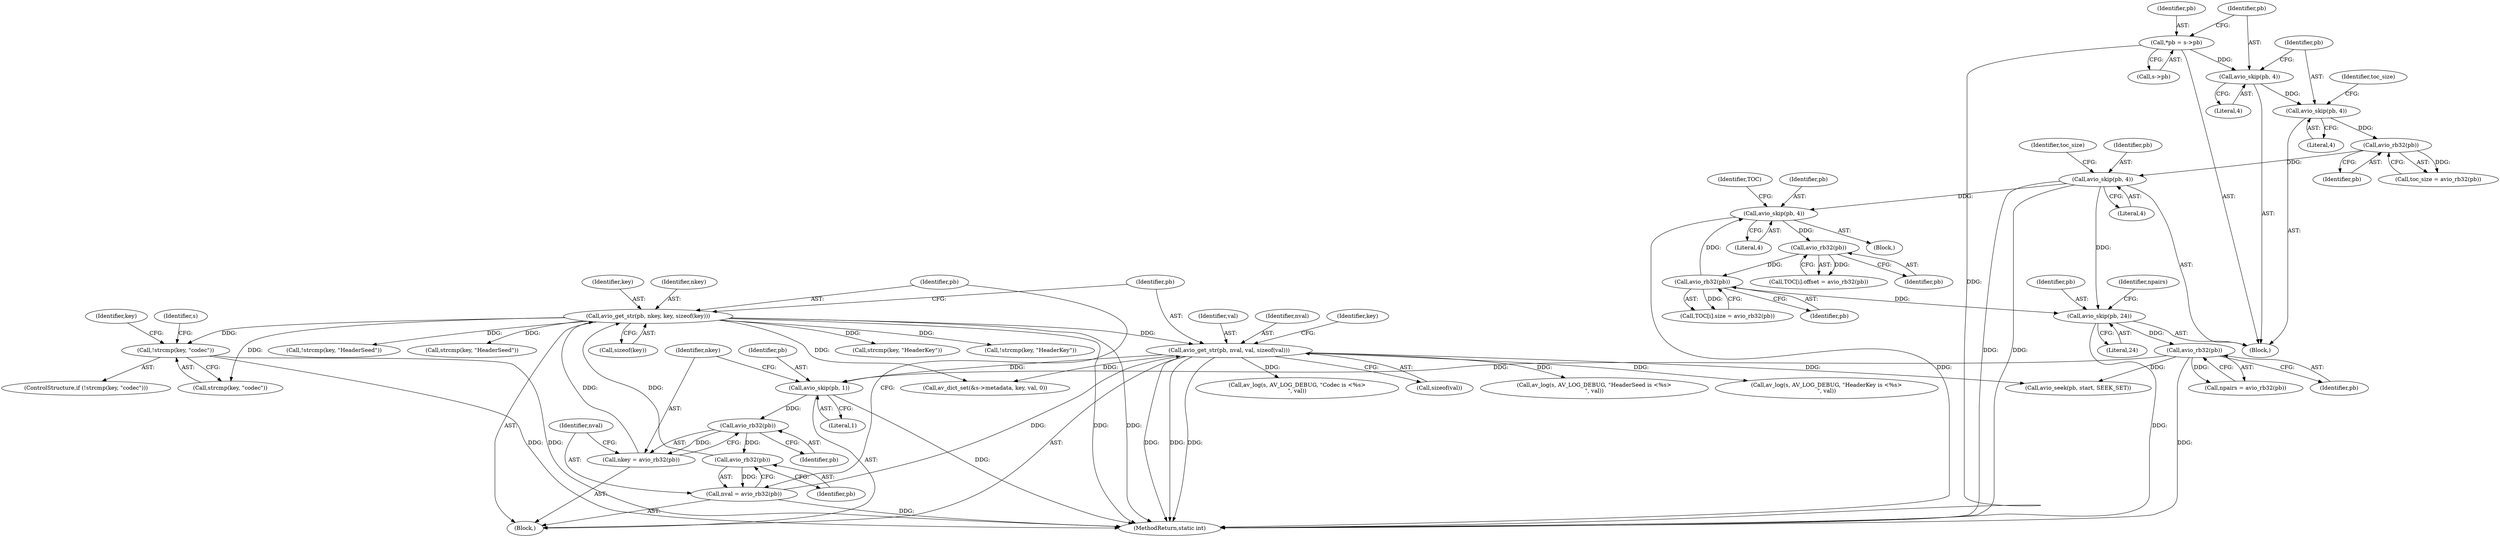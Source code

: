 digraph "0_FFmpeg_ed188f6dcdf0935c939ed813cf8745d50742014b@API" {
"1000289" [label="(Call,!strcmp(key, \"codec\"))"];
"1000276" [label="(Call,avio_get_str(pb, nkey, key, sizeof(key)))"];
"1000274" [label="(Call,avio_rb32(pb))"];
"1000270" [label="(Call,avio_rb32(pb))"];
"1000265" [label="(Call,avio_skip(pb, 1))"];
"1000237" [label="(Call,avio_rb32(pb))"];
"1000232" [label="(Call,avio_skip(pb, 24))"];
"1000194" [label="(Call,avio_skip(pb, 4))"];
"1000192" [label="(Call,avio_rb32(pb))"];
"1000187" [label="(Call,avio_skip(pb, 4))"];
"1000184" [label="(Call,avio_skip(pb, 4))"];
"1000177" [label="(Call,*pb = s->pb)"];
"1000230" [label="(Call,avio_rb32(pb))"];
"1000222" [label="(Call,avio_rb32(pb))"];
"1000213" [label="(Call,avio_skip(pb, 4))"];
"1000282" [label="(Call,avio_get_str(pb, nval, val, sizeof(val)))"];
"1000272" [label="(Call,nval = avio_rb32(pb))"];
"1000268" [label="(Call,nkey = avio_rb32(pb))"];
"1000285" [label="(Identifier,val)"];
"1000284" [label="(Identifier,nval)"];
"1000199" [label="(Identifier,toc_size)"];
"1000291" [label="(Identifier,key)"];
"1000128" [label="(Block,)"];
"1000177" [label="(Call,*pb = s->pb)"];
"1000277" [label="(Identifier,pb)"];
"1000238" [label="(Identifier,pb)"];
"1000267" [label="(Literal,1)"];
"1000212" [label="(Block,)"];
"1000288" [label="(ControlStructure,if (!strcmp(key, \"codec\")))"];
"1000282" [label="(Call,avio_get_str(pb, nval, val, sizeof(val)))"];
"1000178" [label="(Identifier,pb)"];
"1000761" [label="(Call,avio_seek(pb, start, SEEK_SET))"];
"1000283" [label="(Identifier,pb)"];
"1000276" [label="(Call,avio_get_str(pb, nkey, key, sizeof(key)))"];
"1000269" [label="(Identifier,nkey)"];
"1000232" [label="(Call,avio_skip(pb, 24))"];
"1000223" [label="(Identifier,pb)"];
"1000273" [label="(Identifier,nval)"];
"1000270" [label="(Call,avio_rb32(pb))"];
"1000224" [label="(Call,TOC[i].size = avio_rb32(pb))"];
"1000194" [label="(Call,avio_skip(pb, 4))"];
"1000184" [label="(Call,avio_skip(pb, 4))"];
"1000189" [label="(Literal,4)"];
"1000214" [label="(Identifier,pb)"];
"1000325" [label="(Call,strcmp(key, \"HeaderKey\"))"];
"1000275" [label="(Identifier,pb)"];
"1000278" [label="(Identifier,nkey)"];
"1000324" [label="(Call,!strcmp(key, \"HeaderKey\"))"];
"1000265" [label="(Call,avio_skip(pb, 1))"];
"1000235" [label="(Call,npairs = avio_rb32(pb))"];
"1000233" [label="(Identifier,pb)"];
"1000213" [label="(Call,avio_skip(pb, 4))"];
"1000289" [label="(Call,!strcmp(key, \"codec\"))"];
"1000187" [label="(Call,avio_skip(pb, 4))"];
"1000179" [label="(Call,s->pb)"];
"1000266" [label="(Identifier,pb)"];
"1000216" [label="(Call,TOC[i].offset = avio_rb32(pb))"];
"1000271" [label="(Identifier,pb)"];
"1000191" [label="(Identifier,toc_size)"];
"1000215" [label="(Literal,4)"];
"1000280" [label="(Call,sizeof(key))"];
"1000222" [label="(Call,avio_rb32(pb))"];
"1000236" [label="(Identifier,npairs)"];
"1000231" [label="(Identifier,pb)"];
"1000219" [label="(Identifier,TOC)"];
"1000254" [label="(Block,)"];
"1000190" [label="(Call,toc_size = avio_rb32(pb))"];
"1000196" [label="(Literal,4)"];
"1000279" [label="(Identifier,key)"];
"1000308" [label="(Call,!strcmp(key, \"HeaderSeed\"))"];
"1000237" [label="(Call,avio_rb32(pb))"];
"1000309" [label="(Call,strcmp(key, \"HeaderSeed\"))"];
"1000272" [label="(Call,nval = avio_rb32(pb))"];
"1000193" [label="(Identifier,pb)"];
"1000188" [label="(Identifier,pb)"];
"1000294" [label="(Call,av_log(s, AV_LOG_DEBUG, \"Codec is <%s>\n\", val))"];
"1000286" [label="(Call,sizeof(val))"];
"1000192" [label="(Call,avio_rb32(pb))"];
"1000313" [label="(Call,av_log(s, AV_LOG_DEBUG, \"HeaderSeed is <%s>\n\", val))"];
"1000234" [label="(Literal,24)"];
"1000230" [label="(Call,avio_rb32(pb))"];
"1000268" [label="(Call,nkey = avio_rb32(pb))"];
"1000295" [label="(Identifier,s)"];
"1000877" [label="(MethodReturn,static int)"];
"1000310" [label="(Identifier,key)"];
"1000195" [label="(Identifier,pb)"];
"1000185" [label="(Identifier,pb)"];
"1000329" [label="(Call,av_log(s, AV_LOG_DEBUG, \"HeaderKey is <%s>\n\", val))"];
"1000274" [label="(Call,avio_rb32(pb))"];
"1000290" [label="(Call,strcmp(key, \"codec\"))"];
"1000386" [label="(Call,av_dict_set(&s->metadata, key, val, 0))"];
"1000186" [label="(Literal,4)"];
"1000289" -> "1000288"  [label="AST: "];
"1000289" -> "1000290"  [label="CFG: "];
"1000290" -> "1000289"  [label="AST: "];
"1000295" -> "1000289"  [label="CFG: "];
"1000310" -> "1000289"  [label="CFG: "];
"1000289" -> "1000877"  [label="DDG: "];
"1000289" -> "1000877"  [label="DDG: "];
"1000276" -> "1000289"  [label="DDG: "];
"1000276" -> "1000254"  [label="AST: "];
"1000276" -> "1000280"  [label="CFG: "];
"1000277" -> "1000276"  [label="AST: "];
"1000278" -> "1000276"  [label="AST: "];
"1000279" -> "1000276"  [label="AST: "];
"1000280" -> "1000276"  [label="AST: "];
"1000283" -> "1000276"  [label="CFG: "];
"1000276" -> "1000877"  [label="DDG: "];
"1000276" -> "1000877"  [label="DDG: "];
"1000274" -> "1000276"  [label="DDG: "];
"1000268" -> "1000276"  [label="DDG: "];
"1000276" -> "1000282"  [label="DDG: "];
"1000276" -> "1000290"  [label="DDG: "];
"1000276" -> "1000308"  [label="DDG: "];
"1000276" -> "1000309"  [label="DDG: "];
"1000276" -> "1000324"  [label="DDG: "];
"1000276" -> "1000325"  [label="DDG: "];
"1000276" -> "1000386"  [label="DDG: "];
"1000274" -> "1000272"  [label="AST: "];
"1000274" -> "1000275"  [label="CFG: "];
"1000275" -> "1000274"  [label="AST: "];
"1000272" -> "1000274"  [label="CFG: "];
"1000274" -> "1000272"  [label="DDG: "];
"1000270" -> "1000274"  [label="DDG: "];
"1000270" -> "1000268"  [label="AST: "];
"1000270" -> "1000271"  [label="CFG: "];
"1000271" -> "1000270"  [label="AST: "];
"1000268" -> "1000270"  [label="CFG: "];
"1000270" -> "1000268"  [label="DDG: "];
"1000265" -> "1000270"  [label="DDG: "];
"1000265" -> "1000254"  [label="AST: "];
"1000265" -> "1000267"  [label="CFG: "];
"1000266" -> "1000265"  [label="AST: "];
"1000267" -> "1000265"  [label="AST: "];
"1000269" -> "1000265"  [label="CFG: "];
"1000265" -> "1000877"  [label="DDG: "];
"1000237" -> "1000265"  [label="DDG: "];
"1000282" -> "1000265"  [label="DDG: "];
"1000237" -> "1000235"  [label="AST: "];
"1000237" -> "1000238"  [label="CFG: "];
"1000238" -> "1000237"  [label="AST: "];
"1000235" -> "1000237"  [label="CFG: "];
"1000237" -> "1000877"  [label="DDG: "];
"1000237" -> "1000235"  [label="DDG: "];
"1000232" -> "1000237"  [label="DDG: "];
"1000237" -> "1000761"  [label="DDG: "];
"1000232" -> "1000128"  [label="AST: "];
"1000232" -> "1000234"  [label="CFG: "];
"1000233" -> "1000232"  [label="AST: "];
"1000234" -> "1000232"  [label="AST: "];
"1000236" -> "1000232"  [label="CFG: "];
"1000232" -> "1000877"  [label="DDG: "];
"1000194" -> "1000232"  [label="DDG: "];
"1000230" -> "1000232"  [label="DDG: "];
"1000194" -> "1000128"  [label="AST: "];
"1000194" -> "1000196"  [label="CFG: "];
"1000195" -> "1000194"  [label="AST: "];
"1000196" -> "1000194"  [label="AST: "];
"1000199" -> "1000194"  [label="CFG: "];
"1000194" -> "1000877"  [label="DDG: "];
"1000194" -> "1000877"  [label="DDG: "];
"1000192" -> "1000194"  [label="DDG: "];
"1000194" -> "1000213"  [label="DDG: "];
"1000192" -> "1000190"  [label="AST: "];
"1000192" -> "1000193"  [label="CFG: "];
"1000193" -> "1000192"  [label="AST: "];
"1000190" -> "1000192"  [label="CFG: "];
"1000192" -> "1000190"  [label="DDG: "];
"1000187" -> "1000192"  [label="DDG: "];
"1000187" -> "1000128"  [label="AST: "];
"1000187" -> "1000189"  [label="CFG: "];
"1000188" -> "1000187"  [label="AST: "];
"1000189" -> "1000187"  [label="AST: "];
"1000191" -> "1000187"  [label="CFG: "];
"1000184" -> "1000187"  [label="DDG: "];
"1000184" -> "1000128"  [label="AST: "];
"1000184" -> "1000186"  [label="CFG: "];
"1000185" -> "1000184"  [label="AST: "];
"1000186" -> "1000184"  [label="AST: "];
"1000188" -> "1000184"  [label="CFG: "];
"1000177" -> "1000184"  [label="DDG: "];
"1000177" -> "1000128"  [label="AST: "];
"1000177" -> "1000179"  [label="CFG: "];
"1000178" -> "1000177"  [label="AST: "];
"1000179" -> "1000177"  [label="AST: "];
"1000185" -> "1000177"  [label="CFG: "];
"1000177" -> "1000877"  [label="DDG: "];
"1000230" -> "1000224"  [label="AST: "];
"1000230" -> "1000231"  [label="CFG: "];
"1000231" -> "1000230"  [label="AST: "];
"1000224" -> "1000230"  [label="CFG: "];
"1000230" -> "1000213"  [label="DDG: "];
"1000230" -> "1000224"  [label="DDG: "];
"1000222" -> "1000230"  [label="DDG: "];
"1000222" -> "1000216"  [label="AST: "];
"1000222" -> "1000223"  [label="CFG: "];
"1000223" -> "1000222"  [label="AST: "];
"1000216" -> "1000222"  [label="CFG: "];
"1000222" -> "1000216"  [label="DDG: "];
"1000213" -> "1000222"  [label="DDG: "];
"1000213" -> "1000212"  [label="AST: "];
"1000213" -> "1000215"  [label="CFG: "];
"1000214" -> "1000213"  [label="AST: "];
"1000215" -> "1000213"  [label="AST: "];
"1000219" -> "1000213"  [label="CFG: "];
"1000213" -> "1000877"  [label="DDG: "];
"1000282" -> "1000254"  [label="AST: "];
"1000282" -> "1000286"  [label="CFG: "];
"1000283" -> "1000282"  [label="AST: "];
"1000284" -> "1000282"  [label="AST: "];
"1000285" -> "1000282"  [label="AST: "];
"1000286" -> "1000282"  [label="AST: "];
"1000291" -> "1000282"  [label="CFG: "];
"1000282" -> "1000877"  [label="DDG: "];
"1000282" -> "1000877"  [label="DDG: "];
"1000282" -> "1000877"  [label="DDG: "];
"1000272" -> "1000282"  [label="DDG: "];
"1000282" -> "1000294"  [label="DDG: "];
"1000282" -> "1000313"  [label="DDG: "];
"1000282" -> "1000329"  [label="DDG: "];
"1000282" -> "1000386"  [label="DDG: "];
"1000282" -> "1000761"  [label="DDG: "];
"1000272" -> "1000254"  [label="AST: "];
"1000273" -> "1000272"  [label="AST: "];
"1000277" -> "1000272"  [label="CFG: "];
"1000272" -> "1000877"  [label="DDG: "];
"1000268" -> "1000254"  [label="AST: "];
"1000269" -> "1000268"  [label="AST: "];
"1000273" -> "1000268"  [label="CFG: "];
}
